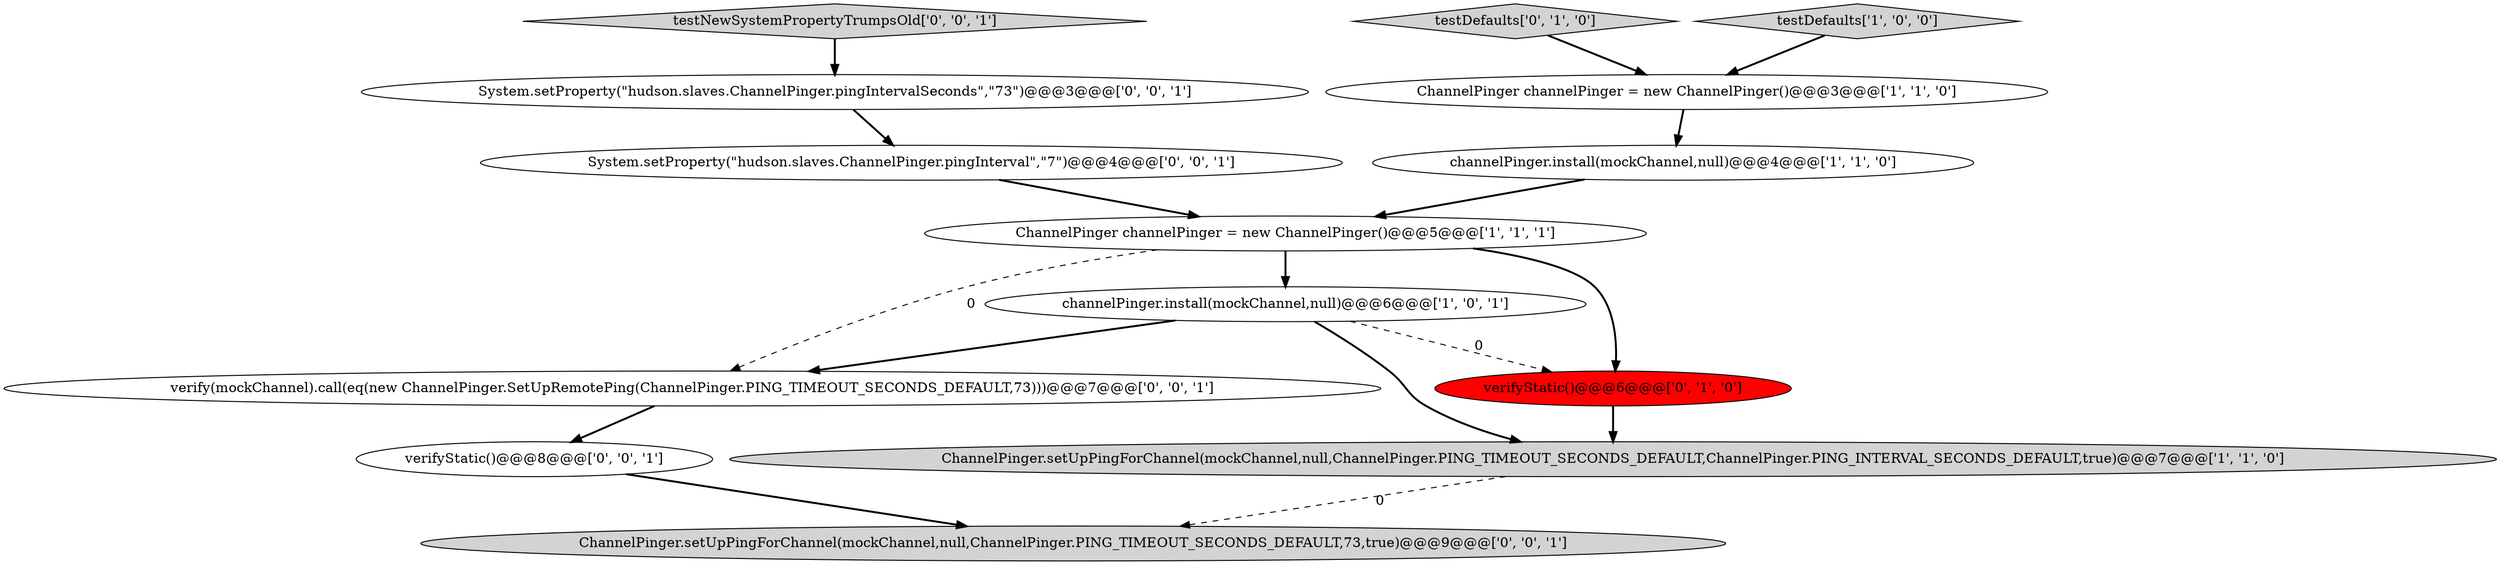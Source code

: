 digraph {
4 [style = filled, label = "channelPinger.install(mockChannel,null)@@@4@@@['1', '1', '0']", fillcolor = white, shape = ellipse image = "AAA0AAABBB1BBB"];
1 [style = filled, label = "ChannelPinger channelPinger = new ChannelPinger()@@@5@@@['1', '1', '1']", fillcolor = white, shape = ellipse image = "AAA0AAABBB1BBB"];
8 [style = filled, label = "verifyStatic()@@@8@@@['0', '0', '1']", fillcolor = white, shape = ellipse image = "AAA0AAABBB3BBB"];
9 [style = filled, label = "verify(mockChannel).call(eq(new ChannelPinger.SetUpRemotePing(ChannelPinger.PING_TIMEOUT_SECONDS_DEFAULT,73)))@@@7@@@['0', '0', '1']", fillcolor = white, shape = ellipse image = "AAA0AAABBB3BBB"];
10 [style = filled, label = "System.setProperty(\"hudson.slaves.ChannelPinger.pingInterval\",\"7\")@@@4@@@['0', '0', '1']", fillcolor = white, shape = ellipse image = "AAA0AAABBB3BBB"];
12 [style = filled, label = "testNewSystemPropertyTrumpsOld['0', '0', '1']", fillcolor = lightgray, shape = diamond image = "AAA0AAABBB3BBB"];
0 [style = filled, label = "channelPinger.install(mockChannel,null)@@@6@@@['1', '0', '1']", fillcolor = white, shape = ellipse image = "AAA0AAABBB1BBB"];
7 [style = filled, label = "testDefaults['0', '1', '0']", fillcolor = lightgray, shape = diamond image = "AAA0AAABBB2BBB"];
6 [style = filled, label = "verifyStatic()@@@6@@@['0', '1', '0']", fillcolor = red, shape = ellipse image = "AAA1AAABBB2BBB"];
11 [style = filled, label = "ChannelPinger.setUpPingForChannel(mockChannel,null,ChannelPinger.PING_TIMEOUT_SECONDS_DEFAULT,73,true)@@@9@@@['0', '0', '1']", fillcolor = lightgray, shape = ellipse image = "AAA0AAABBB3BBB"];
5 [style = filled, label = "ChannelPinger.setUpPingForChannel(mockChannel,null,ChannelPinger.PING_TIMEOUT_SECONDS_DEFAULT,ChannelPinger.PING_INTERVAL_SECONDS_DEFAULT,true)@@@7@@@['1', '1', '0']", fillcolor = lightgray, shape = ellipse image = "AAA0AAABBB1BBB"];
13 [style = filled, label = "System.setProperty(\"hudson.slaves.ChannelPinger.pingIntervalSeconds\",\"73\")@@@3@@@['0', '0', '1']", fillcolor = white, shape = ellipse image = "AAA0AAABBB3BBB"];
3 [style = filled, label = "ChannelPinger channelPinger = new ChannelPinger()@@@3@@@['1', '1', '0']", fillcolor = white, shape = ellipse image = "AAA0AAABBB1BBB"];
2 [style = filled, label = "testDefaults['1', '0', '0']", fillcolor = lightgray, shape = diamond image = "AAA0AAABBB1BBB"];
13->10 [style = bold, label=""];
12->13 [style = bold, label=""];
6->5 [style = bold, label=""];
1->9 [style = dashed, label="0"];
4->1 [style = bold, label=""];
0->9 [style = bold, label=""];
1->6 [style = bold, label=""];
0->6 [style = dashed, label="0"];
1->0 [style = bold, label=""];
5->11 [style = dashed, label="0"];
10->1 [style = bold, label=""];
9->8 [style = bold, label=""];
8->11 [style = bold, label=""];
3->4 [style = bold, label=""];
7->3 [style = bold, label=""];
2->3 [style = bold, label=""];
0->5 [style = bold, label=""];
}
